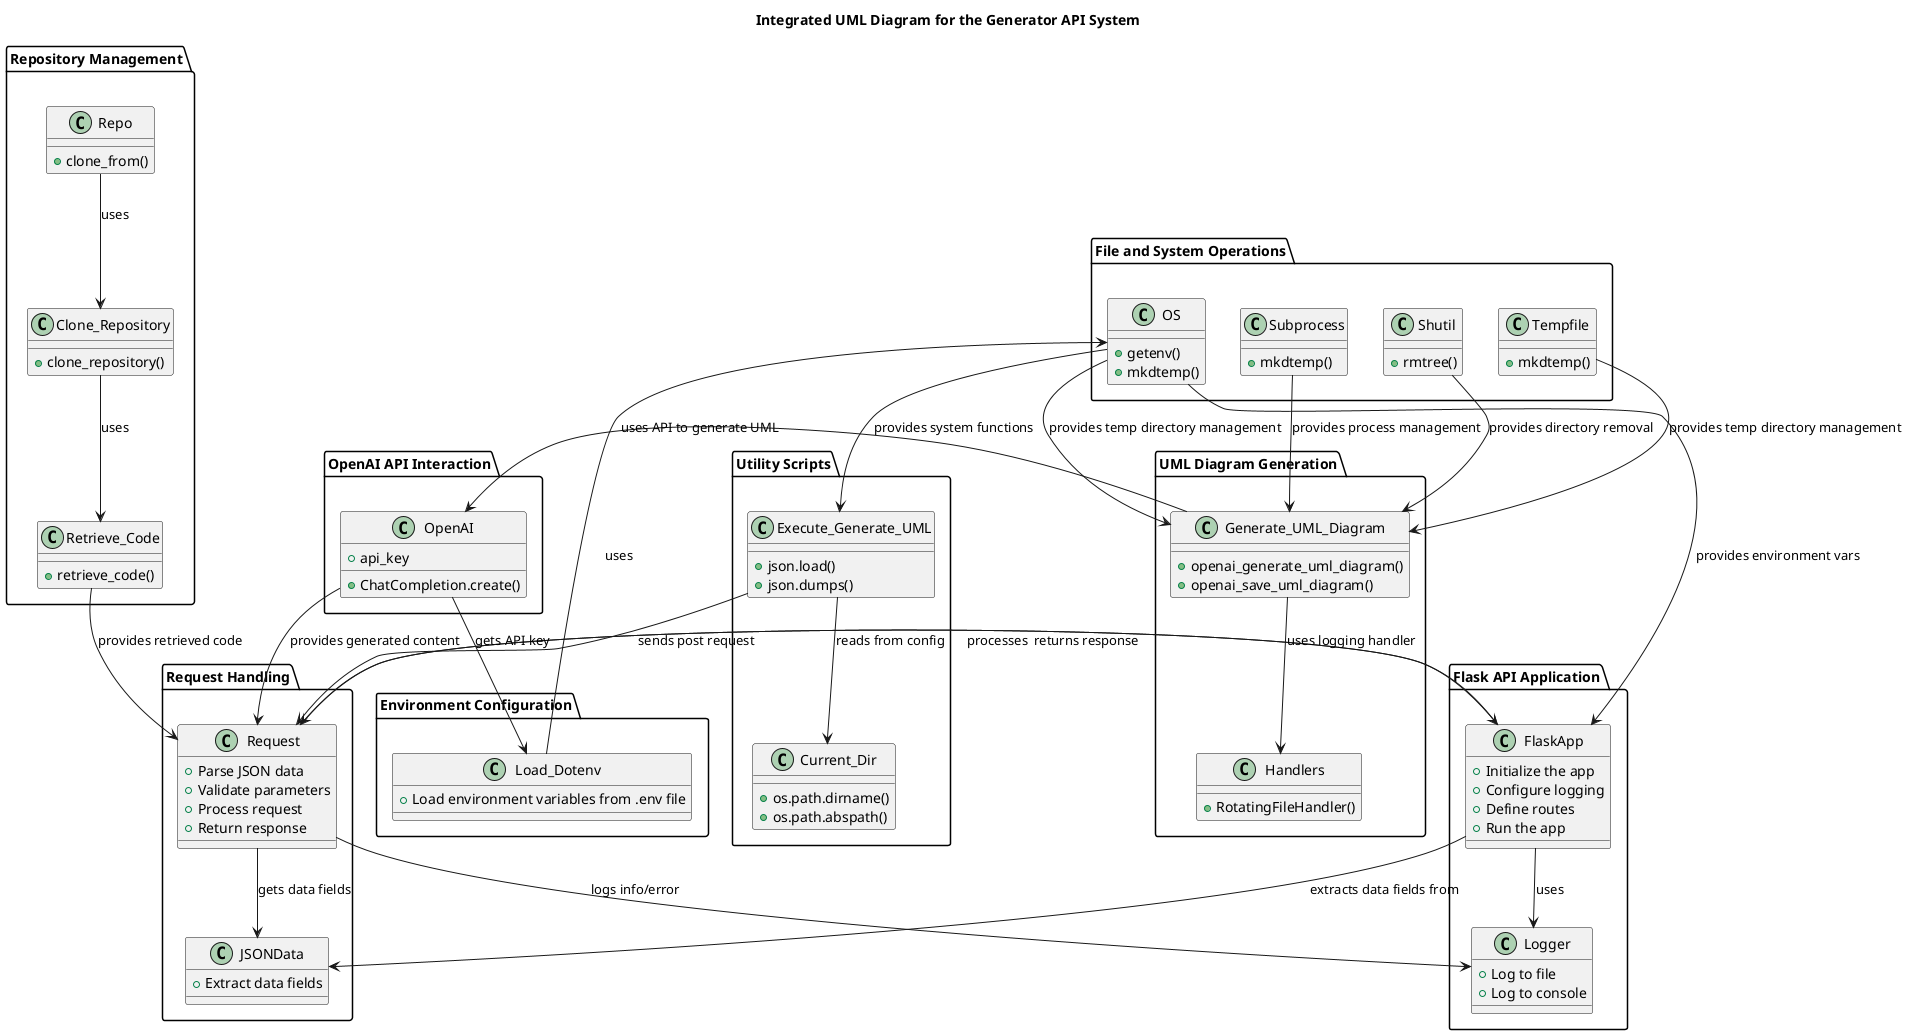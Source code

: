 @startuml
title Integrated UML Diagram for the Generator API System

package "Flask API Application" {
    class FlaskApp {
        + Initialize the app
        + Configure logging
        + Define routes
        + Run the app
    }

    class Logger {
        + Log to file
        + Log to console
    }
}

package "Request Handling" {
    class Request {
        + Parse JSON data
        + Validate parameters
        + Process request
        + Return response
    }

    class JSONData {
        + Extract data fields
    }
}

package "OpenAI API Interaction" {
    class OpenAI {
        + api_key
        + ChatCompletion.create()
    }
}

package "Environment Configuration" {
    class Load_Dotenv {
        + Load environment variables from .env file
    }
}

package "Repository Management" {
    class Repo {
        + clone_from()
    }

    class Clone_Repository {
        + clone_repository()
    }

    class Retrieve_Code {
        + retrieve_code()
    }
}

package "UML Diagram Generation" {
    class Generate_UML_Diagram {
        + openai_generate_uml_diagram()
        + openai_save_uml_diagram()
    }

    class Handlers {
        + RotatingFileHandler()
    }
}

package "File and System Operations" {
    class OS {
        + getenv()
        + mkdtemp()
    }

    class Tempfile {
        + mkdtemp()
    }

    class Subprocess {
        + mkdtemp()
    }

    class Shutil {
        + rmtree()
    }
}

package "Utility Scripts" {
    class Execute_Generate_UML {
        + json.load()
        + json.dumps()
    }

    class Current_Dir {
        + os.path.dirname()
        + os.path.abspath()
    }
}

FlaskApp --> Logger : uses
FlaskApp --> Request : processes
FlaskApp --> JSONData : extracts data fields from

Request --> Logger : logs info/error
Request --> JSONData : gets data fields
Request --> FlaskApp : returns response

OpenAI --> Request : provides generated content
OpenAI --> Load_Dotenv : gets API key

Load_Dotenv --> OS : uses

Repo --> Clone_Repository : uses
Clone_Repository --> Retrieve_Code : uses
Retrieve_Code --> Request : provides retrieved code

Generate_UML_Diagram --> Handlers : uses logging handler
Generate_UML_Diagram --> OpenAI : uses API to generate UML

OS --> Execute_Generate_UML : provides system functions
OS --> FlaskApp : provides environment vars
OS --> Generate_UML_Diagram : provides temp directory management

Tempfile --> Generate_UML_Diagram : provides temp directory management
Subprocess --> Generate_UML_Diagram : provides process management
Shutil --> Generate_UML_Diagram : provides directory removal

Execute_Generate_UML --> Current_Dir : reads from config
Execute_Generate_UML --> Request : sends post request

@enduml
